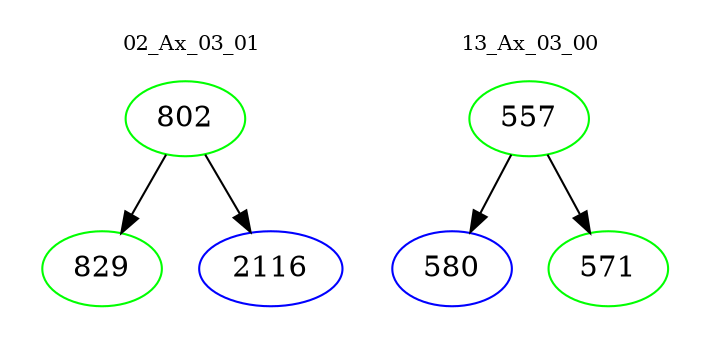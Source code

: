 digraph{
subgraph cluster_0 {
color = white
label = "02_Ax_03_01";
fontsize=10;
T0_802 [label="802", color="green"]
T0_802 -> T0_829 [color="black"]
T0_829 [label="829", color="green"]
T0_802 -> T0_2116 [color="black"]
T0_2116 [label="2116", color="blue"]
}
subgraph cluster_1 {
color = white
label = "13_Ax_03_00";
fontsize=10;
T1_557 [label="557", color="green"]
T1_557 -> T1_580 [color="black"]
T1_580 [label="580", color="blue"]
T1_557 -> T1_571 [color="black"]
T1_571 [label="571", color="green"]
}
}
